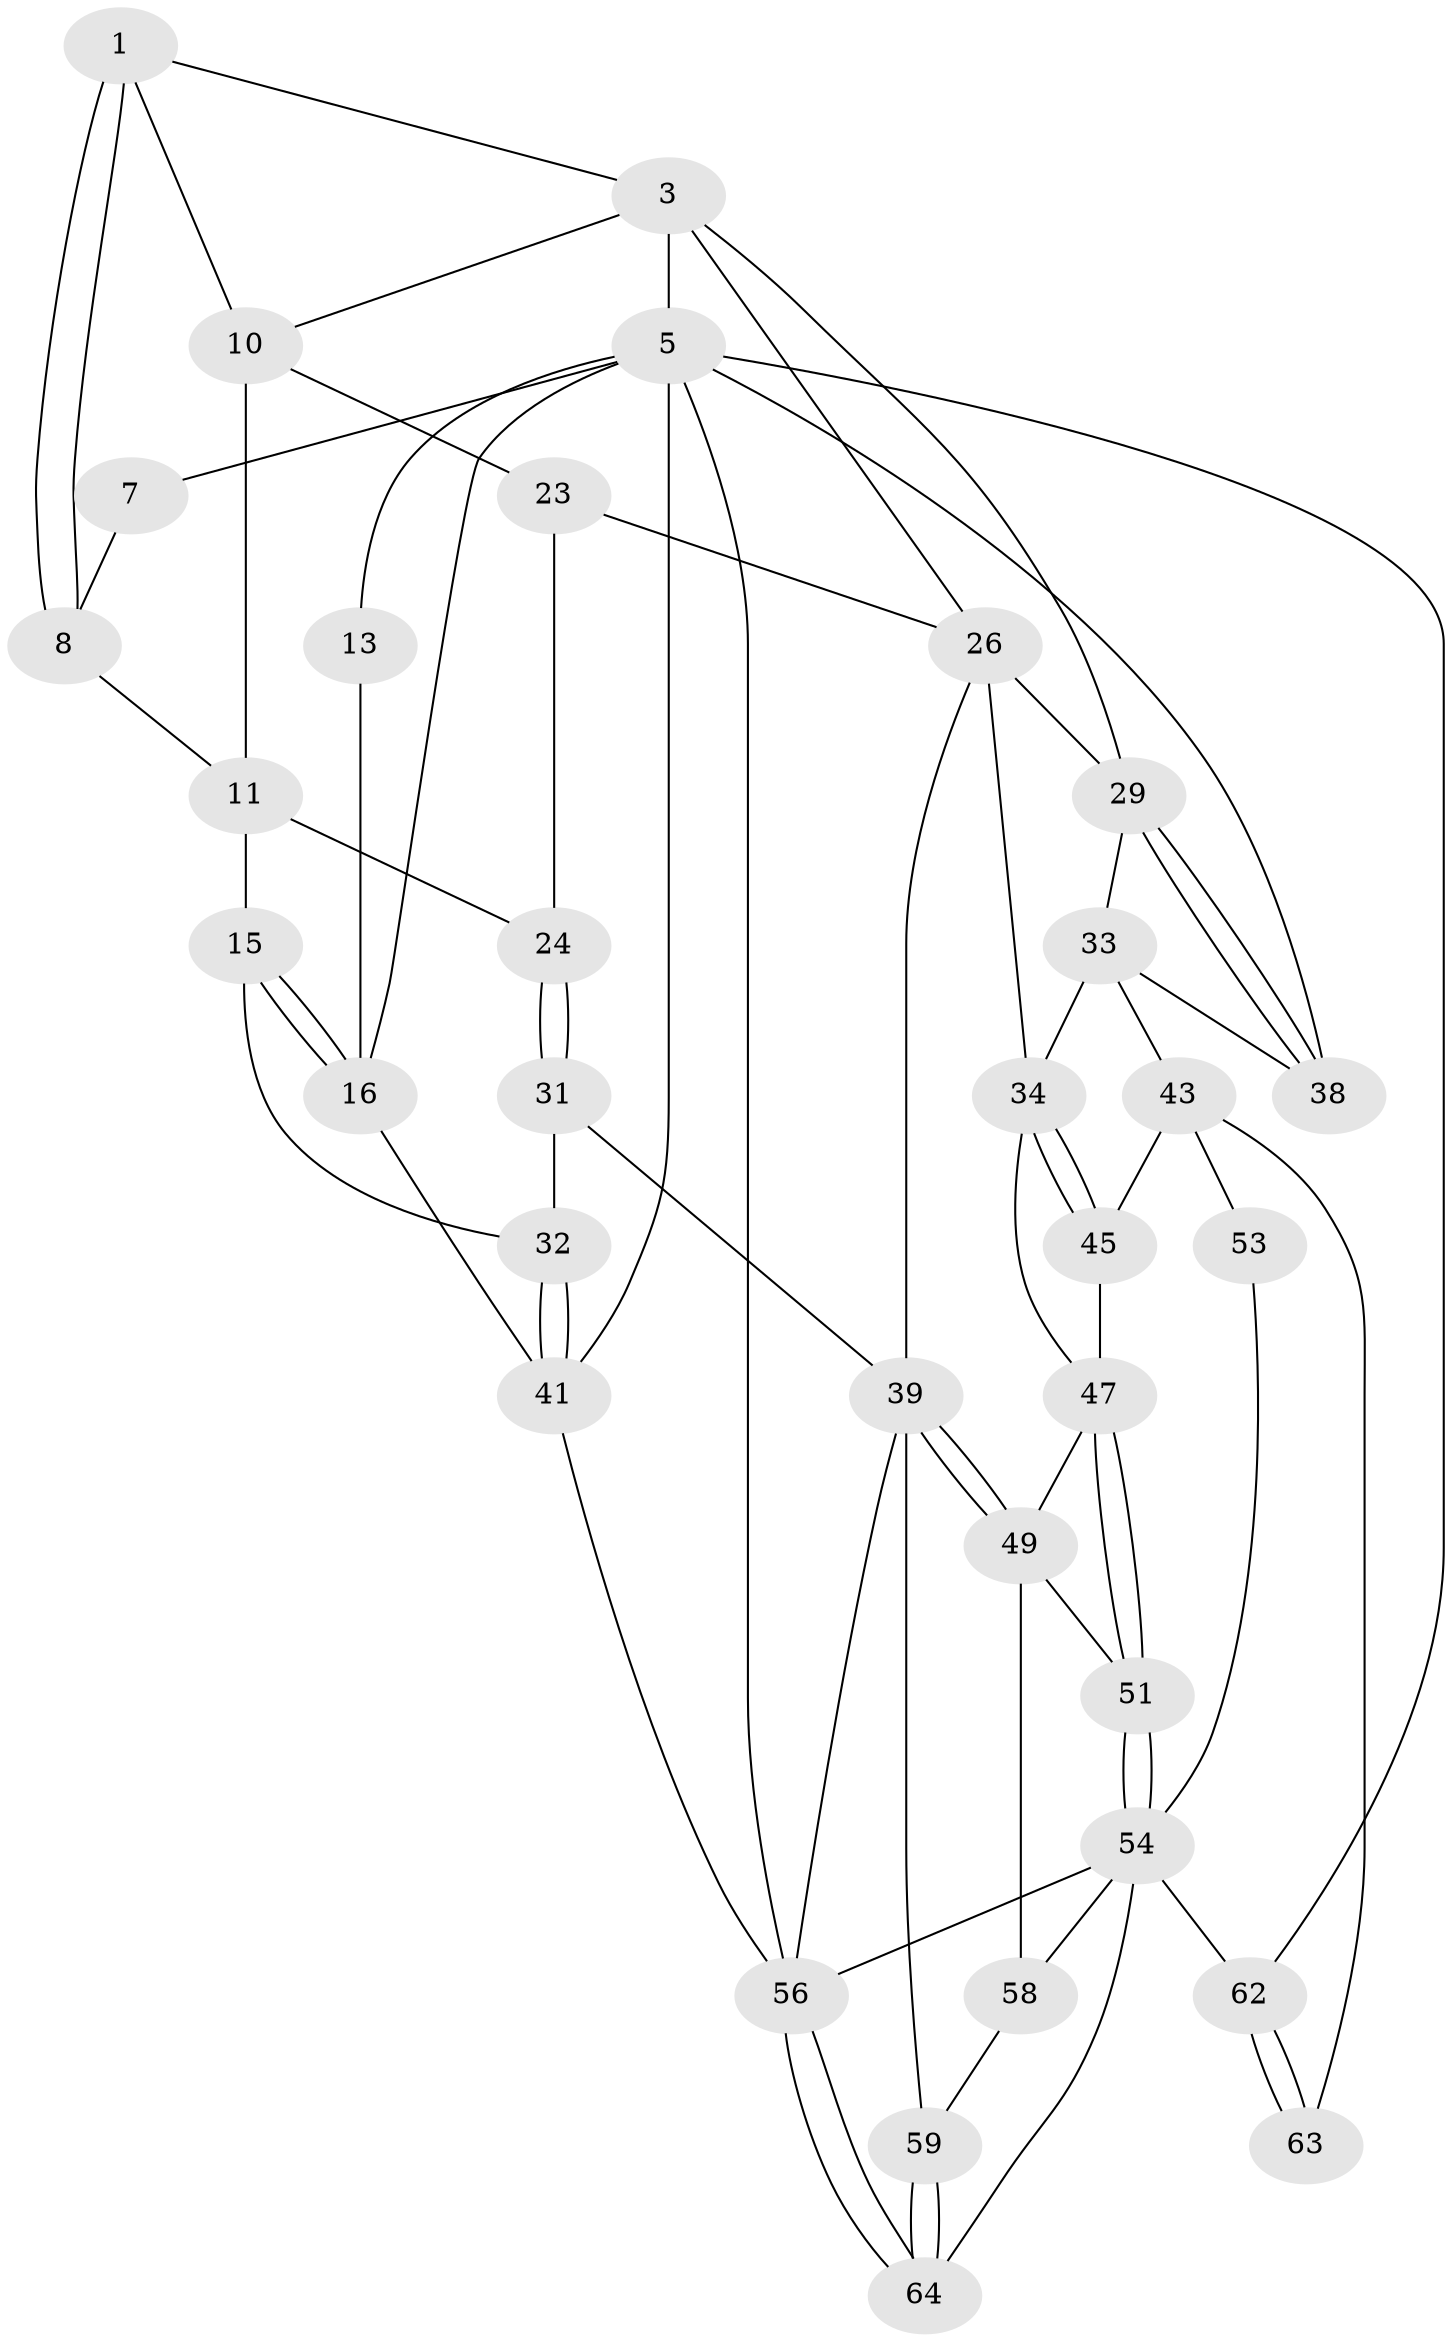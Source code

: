 // original degree distribution, {3: 0.029411764705882353, 4: 0.22058823529411764, 5: 0.5588235294117647, 6: 0.19117647058823528}
// Generated by graph-tools (version 1.1) at 2025/17/03/09/25 04:17:02]
// undirected, 34 vertices, 74 edges
graph export_dot {
graph [start="1"]
  node [color=gray90,style=filled];
  1 [pos="+0.31705450956139597+0",super="+2"];
  3 [pos="+1+0",super="+18+4"];
  5 [pos="+0+0",super="+6+46"];
  7 [pos="+0.20688187273600334+0"];
  8 [pos="+0.23546520620151168+0.15377347087617155",super="+9"];
  10 [pos="+0.40639601678739357+0.1132220319047323",super="+19"];
  11 [pos="+0.3440509503752414+0.16811279214961264",super="+12+20"];
  13 [pos="+0.15601800937119062+0.11536965528265945"];
  15 [pos="+0+0.3710362539082142",super="+28"];
  16 [pos="+0+0.3223209257974328",super="+17"];
  23 [pos="+0.4297233636070898+0.43623603931767946"];
  24 [pos="+0.2029290654802368+0.4147405707804625"];
  26 [pos="+0.5408767143258834+0.41075078799138653",super="+27"];
  29 [pos="+1+0.38214144387493193",super="+30"];
  31 [pos="+0.2959307427678203+0.674656709904879"];
  32 [pos="+0.1455866822291456+0.6837113979703034"];
  33 [pos="+0.6502908402161037+0.5225949792766587",super="+37"];
  34 [pos="+0.6453078928207512+0.5843266341528655",super="+35"];
  38 [pos="+1+0.5418206052356237"];
  39 [pos="+0.3789242963142291+0.6603124972861281",super="+40"];
  41 [pos="+0.042803394293439864+0.790447596367712",super="+42"];
  43 [pos="+0.9750243880167158+0.60505236331885",super="+60+44"];
  45 [pos="+0.6702827297710222+0.664639449855308"];
  47 [pos="+0.6331618496693835+0.683340937537959",super="+48"];
  49 [pos="+0.48723835428153106+0.7846395835499913",super="+52"];
  51 [pos="+0.599959098272817+0.8271478104544463"];
  53 [pos="+0.7094260019267242+0.8721353374804024"];
  54 [pos="+0.6393042013052771+0.8764122186028396",super="+65"];
  56 [pos="+0.2356715508677218+0.8936820771061584",super="+57"];
  58 [pos="+0.4287394902388663+0.9024380579240358"];
  59 [pos="+0.3707612878487715+0.8561369485552939"];
  62 [pos="+1+1"];
  63 [pos="+0.9320531699980524+1"];
  64 [pos="+0.24310467523332657+0.9037829644833344"];
  1 -- 8;
  1 -- 8;
  1 -- 10;
  1 -- 3;
  3 -- 26;
  3 -- 5 [weight=2];
  3 -- 29;
  3 -- 10;
  5 -- 13;
  5 -- 7;
  5 -- 38;
  5 -- 62;
  5 -- 41;
  5 -- 56;
  5 -- 16;
  7 -- 8;
  8 -- 11;
  10 -- 11 [weight=2];
  10 -- 23;
  11 -- 15 [weight=2];
  11 -- 24;
  13 -- 16;
  15 -- 16;
  15 -- 16;
  15 -- 32;
  16 -- 41;
  23 -- 24;
  23 -- 26;
  24 -- 31;
  24 -- 31;
  26 -- 39;
  26 -- 34;
  26 -- 29;
  29 -- 38;
  29 -- 38;
  29 -- 33;
  31 -- 32;
  31 -- 39;
  32 -- 41;
  32 -- 41;
  33 -- 34;
  33 -- 43;
  33 -- 38;
  34 -- 45;
  34 -- 45;
  34 -- 47;
  39 -- 49;
  39 -- 49;
  39 -- 56;
  39 -- 59;
  41 -- 56;
  43 -- 53 [weight=2];
  43 -- 63 [weight=2];
  43 -- 45;
  45 -- 47;
  47 -- 51;
  47 -- 51;
  47 -- 49;
  49 -- 58;
  49 -- 51;
  51 -- 54;
  51 -- 54;
  53 -- 54;
  54 -- 64;
  54 -- 56;
  54 -- 58;
  54 -- 62;
  56 -- 64;
  56 -- 64;
  58 -- 59;
  59 -- 64;
  59 -- 64;
  62 -- 63;
  62 -- 63;
}
